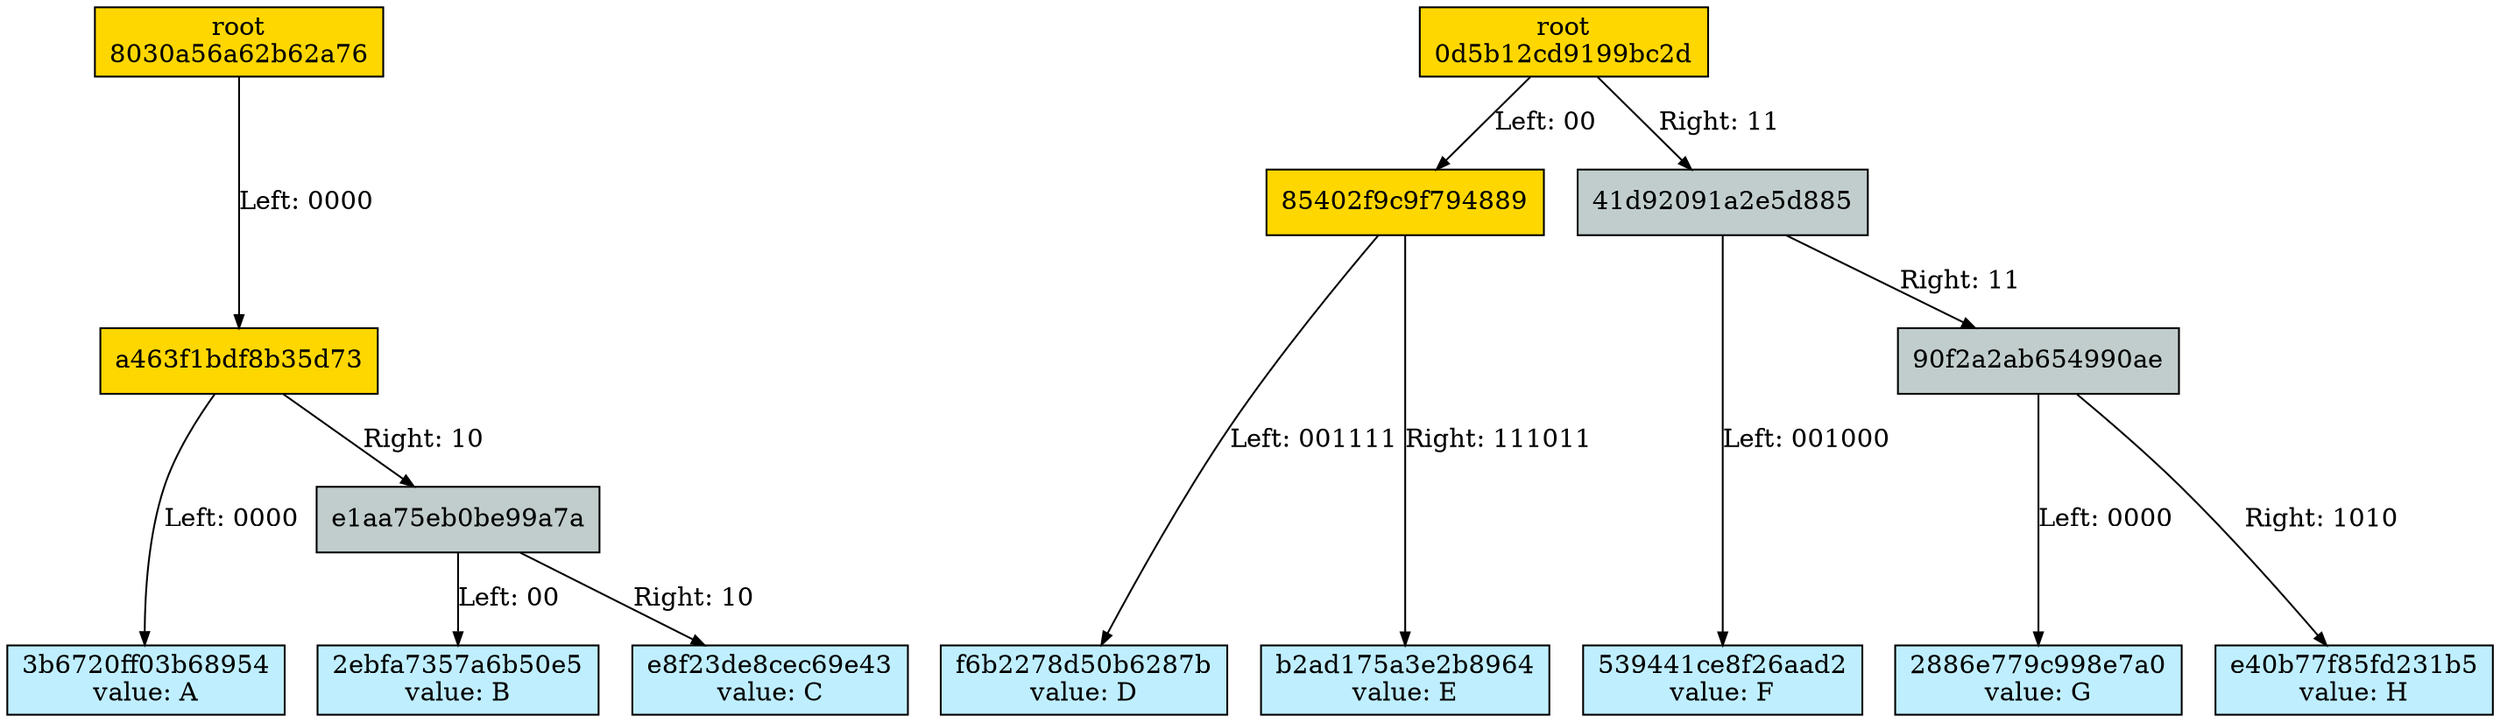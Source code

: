 Digraph merkletree {

h8030a56a62b62a76 -> ha463f1bdf8b35d73 [arrowsize=0.7 label="Left: 0000" nojustify=true ];
ha463f1bdf8b35d73 -> h3b6720ff03b68954 [arrowsize=0.7 label="Left: 0000" nojustify=true ];
ha463f1bdf8b35d73 -> he1aa75eb0be99a7a [arrowsize=0.7 label="Right: 10" nojustify=true ];
he1aa75eb0be99a7a -> h2ebfa7357a6b50e5 [arrowsize=0.7 label="Left: 00" nojustify=true ];
he1aa75eb0be99a7a -> he8f23de8cec69e43 [arrowsize=0.7 label="Right: 10" nojustify=true ];
h0d5b12cd9199bc2d -> h85402f9c9f794889 [arrowsize=0.7 label="Left: 00" nojustify=true ];
h85402f9c9f794889 -> hf6b2278d50b6287b [arrowsize=0.7 label="Left: 001111" nojustify=true ];
h85402f9c9f794889 -> hb2ad175a3e2b8964 [arrowsize=0.7 label="Right: 111011" nojustify=true ];
h0d5b12cd9199bc2d -> h41d92091a2e5d885 [arrowsize=0.7 label="Right: 11" nojustify=true ];
h41d92091a2e5d885 -> h539441ce8f26aad2 [arrowsize=0.7 label="Left: 001000" nojustify=true ];
h41d92091a2e5d885 -> h90f2a2ab654990ae [arrowsize=0.7 label="Right: 11" nojustify=true ];
h90f2a2ab654990ae -> h2886e779c998e7a0 [arrowsize=0.7 label="Left: 0000" nojustify=true ];
h90f2a2ab654990ae -> he40b77f85fd231b5 [arrowsize=0.7 label="Right: 1010" nojustify=true ];

Subgraph depth_0 {
rank=same

h8030a56a62b62a76 [fillcolor=gold1 label="root\n8030a56a62b62a76" ordering=out shape=box style=filled ];
}


Subgraph depth_4 {
rank=same

ha463f1bdf8b35d73 [fillcolor=gold1 label="a463f1bdf8b35d73" ordering=out shape=box style=filled ];
}


Subgraph depth_256 {
rank=same

h3b6720ff03b68954 [fillcolor=lightblue1 label="3b6720ff03b68954\nvalue: A" ordering=out shape=box style=filled ];
h2ebfa7357a6b50e5 [fillcolor=lightblue1 label="2ebfa7357a6b50e5\nvalue: B" ordering=out shape=box style=filled ];
he8f23de8cec69e43 [fillcolor=lightblue1 label="e8f23de8cec69e43\nvalue: C" ordering=out shape=box style=filled ];
}


Subgraph depth_6 {
rank=same

he1aa75eb0be99a7a [fillcolor=azure3 label="e1aa75eb0be99a7a" ordering=out shape=box style=filled ];
}


Subgraph depth_0 {
rank=same

h0d5b12cd9199bc2d [fillcolor=gold1 label="root\n0d5b12cd9199bc2d" ordering=out shape=box style=filled ];
}


Subgraph depth_2 {
rank=same

h85402f9c9f794889 [fillcolor=gold1 label="85402f9c9f794889" ordering=out shape=box style=filled ];
h41d92091a2e5d885 [fillcolor=azure3 label="41d92091a2e5d885" ordering=out shape=box style=filled ];
}


Subgraph depth_256 {
rank=same

hf6b2278d50b6287b [fillcolor=lightblue1 label="f6b2278d50b6287b\nvalue: D" ordering=out shape=box style=filled ];
hb2ad175a3e2b8964 [fillcolor=lightblue1 label="b2ad175a3e2b8964\nvalue: E" ordering=out shape=box style=filled ];
h539441ce8f26aad2 [fillcolor=lightblue1 label="539441ce8f26aad2\nvalue: F" ordering=out shape=box style=filled ];
h2886e779c998e7a0 [fillcolor=lightblue1 label="2886e779c998e7a0\nvalue: G" ordering=out shape=box style=filled ];
he40b77f85fd231b5 [fillcolor=lightblue1 label="e40b77f85fd231b5\nvalue: H" ordering=out shape=box style=filled ];
}


Subgraph depth_4 {
rank=same

h90f2a2ab654990ae [fillcolor=azure3 label="90f2a2ab654990ae" ordering=out shape=box style=filled ];
}

}
